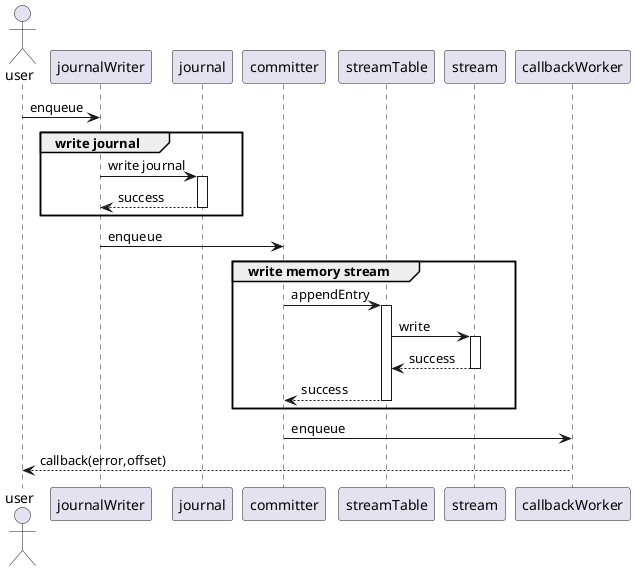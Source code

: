 @startuml

actor user

user->journalWriter:enqueue

group write journal
journalWriter->journal:write journal
activate journal
return success
deactivate journal
end

journalWriter->committer:enqueue


group write memory stream
committer->streamTable:appendEntry

activate streamTable
streamTable->stream:write
activate stream

return success
return success

deactivate  stream
deactivate streamTable

end

committer-> callbackWorker:enqueue

callbackWorker-->user:callback(error,offset)

@enduml